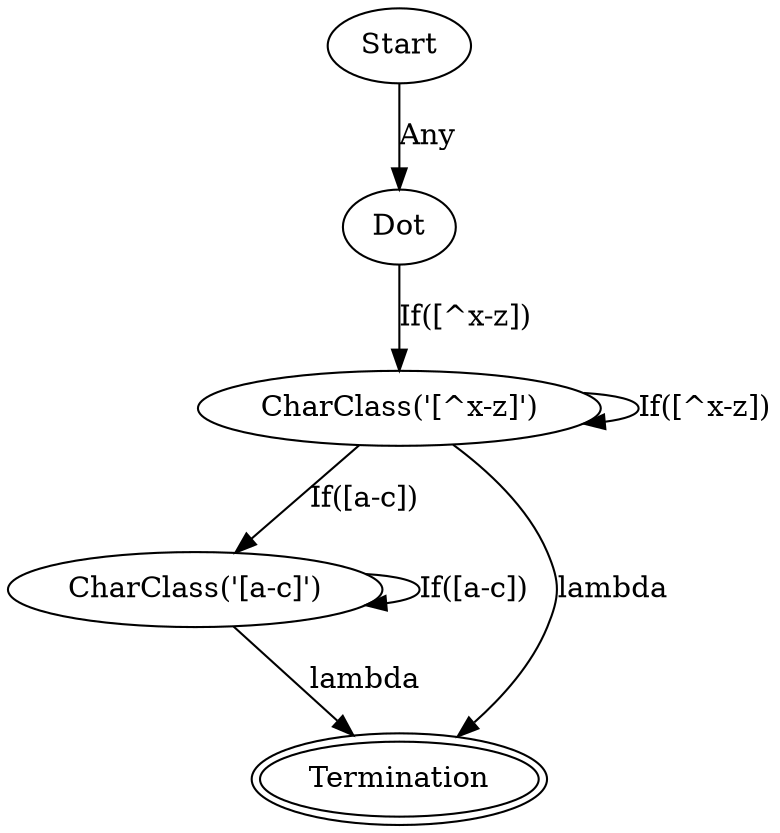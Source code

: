 digraph FSM {
node0 [label="Start"];
node0 -> node1 [label="Any"];
node1 [label="Dot"];
node1 -> node2 [label="If([^x-z])"];
node2 [label="CharClass('[^x-z]')"];
node2 -> node2 [label="If([^x-z])"];
node2 -> node3 [label="If([a-c])"];
node2 -> node4 [label="lambda"];
node3 [label="CharClass('[a-c]')"];
node3 -> node3 [label="If([a-c])"];
node3 -> node4 [label="lambda"];
node4 [label="Termination", peripheries=2];
}